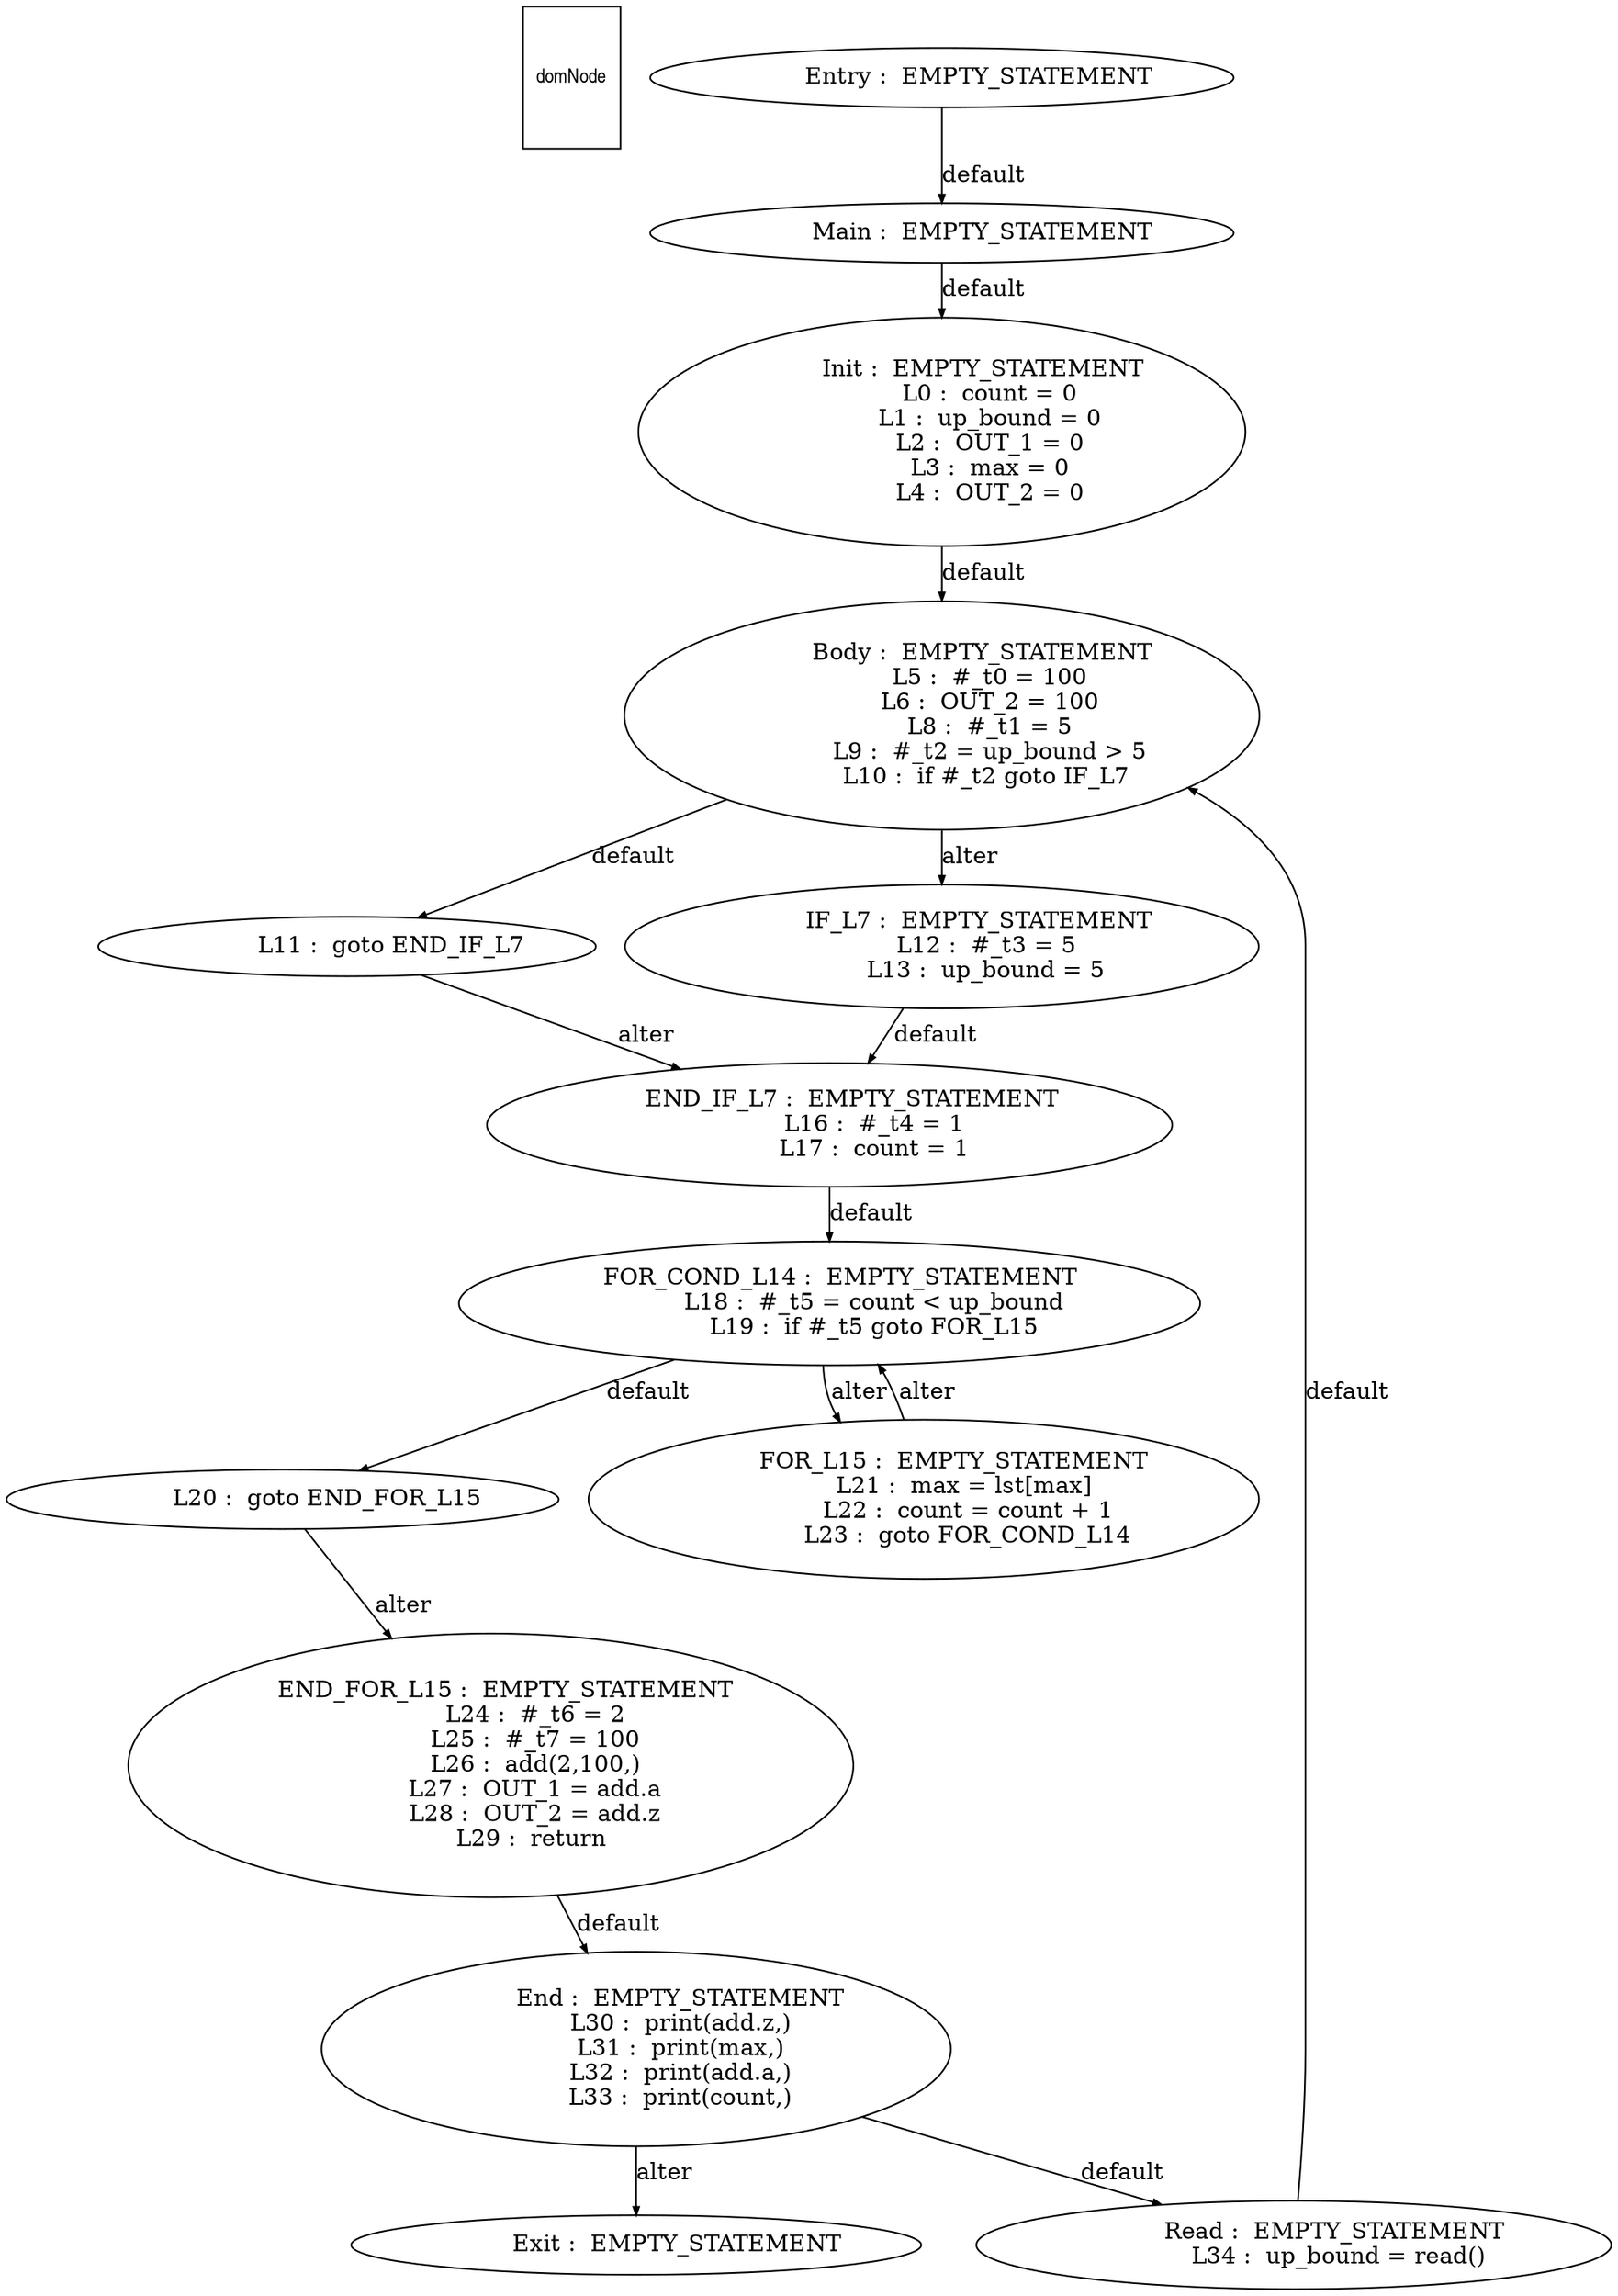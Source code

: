 digraph G {
  ranksep=.25;
  edge [arrowsize=.5]
  domNode [shape=rectangle, fontname="ArialNarrow",
        fontsize=12,  height=1.2];
  "           Main :  EMPTY_STATEMENT
"; "           Init :  EMPTY_STATEMENT
             L0 :  count = 0
             L1 :  up_bound = 0
             L2 :  OUT_1 = 0
             L3 :  max = 0
             L4 :  OUT_2 = 0
"; "           Body :  EMPTY_STATEMENT
             L5 :  #_t0 = 100
             L6 :  OUT_2 = 100
             L8 :  #_t1 = 5
             L9 :  #_t2 = up_bound > 5
            L10 :  if #_t2 goto IF_L7
"; "            L11 :  goto END_IF_L7
"; "          IF_L7 :  EMPTY_STATEMENT
            L12 :  #_t3 = 5
            L13 :  up_bound = 5
"; "      END_IF_L7 :  EMPTY_STATEMENT
            L16 :  #_t4 = 1
            L17 :  count = 1
"; "   FOR_COND_L14 :  EMPTY_STATEMENT
            L18 :  #_t5 = count < up_bound
            L19 :  if #_t5 goto FOR_L15
"; "            L20 :  goto END_FOR_L15
"; "        FOR_L15 :  EMPTY_STATEMENT
            L21 :  max = lst[max] 
            L22 :  count = count + 1
            L23 :  goto FOR_COND_L14
"; "    END_FOR_L15 :  EMPTY_STATEMENT
            L24 :  #_t6 = 2
            L25 :  #_t7 = 100
            L26 :  add(2,100,)
            L27 :  OUT_1 = add.a
            L28 :  OUT_2 = add.z
            L29 :  return 
"; "          Entry :  EMPTY_STATEMENT
"; "            End :  EMPTY_STATEMENT
            L30 :  print(add.z,)
            L31 :  print(max,)
            L32 :  print(add.a,)
            L33 :  print(count,)
"; "           Exit :  EMPTY_STATEMENT
"; "           Read :  EMPTY_STATEMENT
            L34 :  up_bound = read()
"; 
  "           Main :  EMPTY_STATEMENT
" -> "           Init :  EMPTY_STATEMENT
             L0 :  count = 0
             L1 :  up_bound = 0
             L2 :  OUT_1 = 0
             L3 :  max = 0
             L4 :  OUT_2 = 0
"  [label="default"];
  "           Init :  EMPTY_STATEMENT
             L0 :  count = 0
             L1 :  up_bound = 0
             L2 :  OUT_1 = 0
             L3 :  max = 0
             L4 :  OUT_2 = 0
" -> "           Body :  EMPTY_STATEMENT
             L5 :  #_t0 = 100
             L6 :  OUT_2 = 100
             L8 :  #_t1 = 5
             L9 :  #_t2 = up_bound > 5
            L10 :  if #_t2 goto IF_L7
"  [label="default"];
  "           Body :  EMPTY_STATEMENT
             L5 :  #_t0 = 100
             L6 :  OUT_2 = 100
             L8 :  #_t1 = 5
             L9 :  #_t2 = up_bound > 5
            L10 :  if #_t2 goto IF_L7
" -> "            L11 :  goto END_IF_L7
"  [label="default"];
  "           Body :  EMPTY_STATEMENT
             L5 :  #_t0 = 100
             L6 :  OUT_2 = 100
             L8 :  #_t1 = 5
             L9 :  #_t2 = up_bound > 5
            L10 :  if #_t2 goto IF_L7
" -> "          IF_L7 :  EMPTY_STATEMENT
            L12 :  #_t3 = 5
            L13 :  up_bound = 5
"  [label="alter"];
  "            L11 :  goto END_IF_L7
" -> "      END_IF_L7 :  EMPTY_STATEMENT
            L16 :  #_t4 = 1
            L17 :  count = 1
"  [label="alter"];
  "          IF_L7 :  EMPTY_STATEMENT
            L12 :  #_t3 = 5
            L13 :  up_bound = 5
" -> "      END_IF_L7 :  EMPTY_STATEMENT
            L16 :  #_t4 = 1
            L17 :  count = 1
"  [label="default"];
  "      END_IF_L7 :  EMPTY_STATEMENT
            L16 :  #_t4 = 1
            L17 :  count = 1
" -> "   FOR_COND_L14 :  EMPTY_STATEMENT
            L18 :  #_t5 = count < up_bound
            L19 :  if #_t5 goto FOR_L15
"  [label="default"];
  "   FOR_COND_L14 :  EMPTY_STATEMENT
            L18 :  #_t5 = count < up_bound
            L19 :  if #_t5 goto FOR_L15
" -> "            L20 :  goto END_FOR_L15
"  [label="default"];
  "   FOR_COND_L14 :  EMPTY_STATEMENT
            L18 :  #_t5 = count < up_bound
            L19 :  if #_t5 goto FOR_L15
" -> "        FOR_L15 :  EMPTY_STATEMENT
            L21 :  max = lst[max] 
            L22 :  count = count + 1
            L23 :  goto FOR_COND_L14
"  [label="alter"];
  "            L20 :  goto END_FOR_L15
" -> "    END_FOR_L15 :  EMPTY_STATEMENT
            L24 :  #_t6 = 2
            L25 :  #_t7 = 100
            L26 :  add(2,100,)
            L27 :  OUT_1 = add.a
            L28 :  OUT_2 = add.z
            L29 :  return 
"  [label="alter"];
  "        FOR_L15 :  EMPTY_STATEMENT
            L21 :  max = lst[max] 
            L22 :  count = count + 1
            L23 :  goto FOR_COND_L14
" -> "   FOR_COND_L14 :  EMPTY_STATEMENT
            L18 :  #_t5 = count < up_bound
            L19 :  if #_t5 goto FOR_L15
"  [label="alter"];
  "    END_FOR_L15 :  EMPTY_STATEMENT
            L24 :  #_t6 = 2
            L25 :  #_t7 = 100
            L26 :  add(2,100,)
            L27 :  OUT_1 = add.a
            L28 :  OUT_2 = add.z
            L29 :  return 
" -> "            End :  EMPTY_STATEMENT
            L30 :  print(add.z,)
            L31 :  print(max,)
            L32 :  print(add.a,)
            L33 :  print(count,)
"  [label="default"];
  "          Entry :  EMPTY_STATEMENT
" -> "           Main :  EMPTY_STATEMENT
"  [label="default"];
  "            End :  EMPTY_STATEMENT
            L30 :  print(add.z,)
            L31 :  print(max,)
            L32 :  print(add.a,)
            L33 :  print(count,)
" -> "           Read :  EMPTY_STATEMENT
            L34 :  up_bound = read()
"  [label="default"];
  "            End :  EMPTY_STATEMENT
            L30 :  print(add.z,)
            L31 :  print(max,)
            L32 :  print(add.a,)
            L33 :  print(count,)
" -> "           Exit :  EMPTY_STATEMENT
"  [label="alter"];
  "           Read :  EMPTY_STATEMENT
            L34 :  up_bound = read()
" -> "           Body :  EMPTY_STATEMENT
             L5 :  #_t0 = 100
             L6 :  OUT_2 = 100
             L8 :  #_t1 = 5
             L9 :  #_t2 = up_bound > 5
            L10 :  if #_t2 goto IF_L7
"  [label="default"];
}
